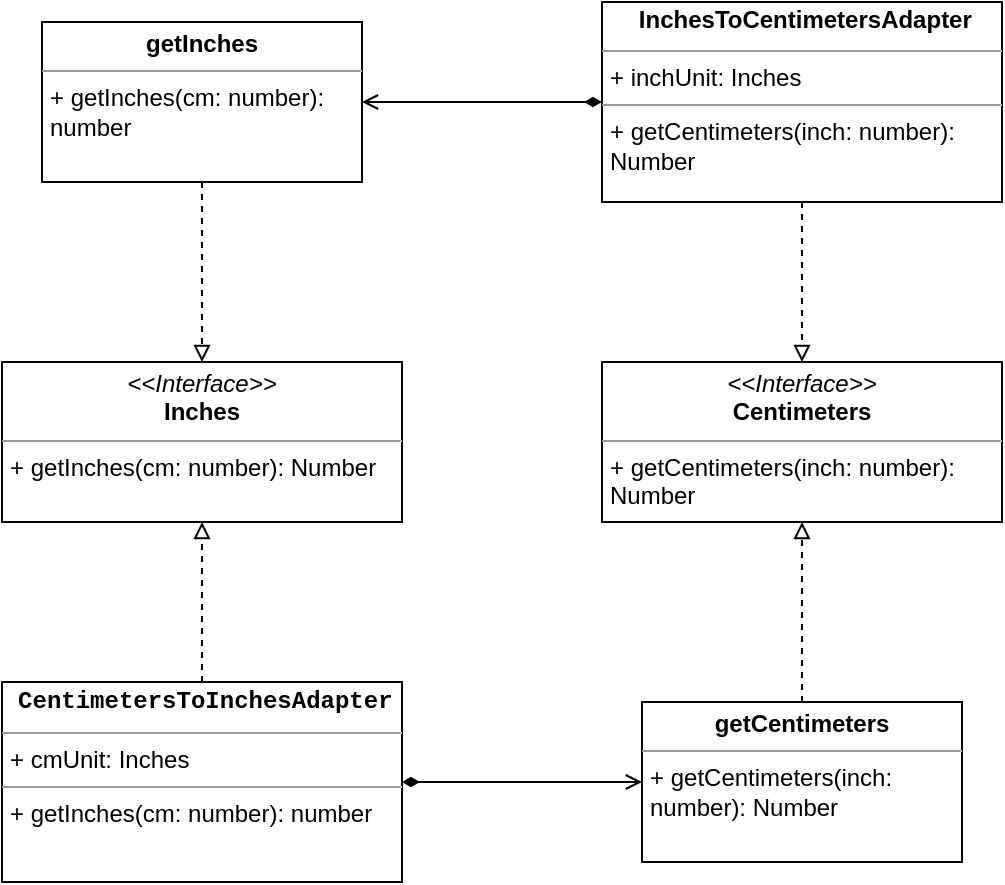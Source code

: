 <mxfile version="16.0.2" type="device" pages="3"><diagram id="yu3-pfT0Qnj1pepUROfM" name="adapter"><mxGraphModel dx="1626" dy="1030" grid="1" gridSize="10" guides="1" tooltips="1" connect="1" arrows="1" fold="1" page="0" pageScale="1" pageWidth="827" pageHeight="1169" math="0" shadow="0"><root><mxCell id="ci6l6H-yHbN5wYf6dq-R-0"/><mxCell id="ci6l6H-yHbN5wYf6dq-R-1" parent="ci6l6H-yHbN5wYf6dq-R-0"/><mxCell id="vp_HyGTmGnoDt3Dgcmqw-0" value="&lt;p style=&quot;margin: 0px ; margin-top: 4px ; text-align: center&quot;&gt;&lt;i&gt;&amp;lt;&amp;lt;Interface&amp;gt;&amp;gt;&lt;/i&gt;&lt;br&gt;&lt;b&gt;Inches&lt;/b&gt;&lt;/p&gt;&lt;hr size=&quot;1&quot;&gt;&lt;p style=&quot;margin: 0px ; margin-left: 4px&quot;&gt;&lt;span&gt;+ getInches(cm: number): Number&lt;/span&gt;&lt;br&gt;&lt;/p&gt;" style="verticalAlign=top;align=left;overflow=fill;fontSize=12;fontFamily=Helvetica;html=1;whiteSpace=wrap;" vertex="1" parent="ci6l6H-yHbN5wYf6dq-R-1"><mxGeometry x="-640" y="120" width="200" height="80" as="geometry"/></mxCell><mxCell id="vp_HyGTmGnoDt3Dgcmqw-1" value="&lt;p style=&quot;margin: 0px ; margin-top: 4px ; text-align: center&quot;&gt;&lt;i&gt;&amp;lt;&amp;lt;Interface&amp;gt;&amp;gt;&lt;/i&gt;&lt;br&gt;&lt;b&gt;Centimeters&lt;/b&gt;&lt;/p&gt;&lt;hr size=&quot;1&quot;&gt;&lt;p style=&quot;margin: 0px ; margin-left: 4px&quot;&gt;&lt;span&gt;+ get&lt;/span&gt;&lt;span style=&quot;text-align: center&quot;&gt;Centimeters&lt;/span&gt;&lt;span&gt;(inch: number): Number&lt;/span&gt;&lt;br&gt;&lt;/p&gt;" style="verticalAlign=top;align=left;overflow=fill;fontSize=12;fontFamily=Helvetica;html=1;whiteSpace=wrap;" vertex="1" parent="ci6l6H-yHbN5wYf6dq-R-1"><mxGeometry x="-340" y="120" width="200" height="80" as="geometry"/></mxCell><mxCell id="vp_HyGTmGnoDt3Dgcmqw-3" style="edgeStyle=orthogonalEdgeStyle;rounded=0;orthogonalLoop=1;jettySize=auto;html=1;exitX=0.5;exitY=1;exitDx=0;exitDy=0;entryX=0.5;entryY=0;entryDx=0;entryDy=0;dashed=1;endArrow=block;endFill=0;" edge="1" parent="ci6l6H-yHbN5wYf6dq-R-1" source="vp_HyGTmGnoDt3Dgcmqw-2" target="vp_HyGTmGnoDt3Dgcmqw-0"><mxGeometry relative="1" as="geometry"/></mxCell><mxCell id="vp_HyGTmGnoDt3Dgcmqw-2" value="&lt;p style=&quot;margin: 0px ; margin-top: 4px ; text-align: center&quot;&gt;&lt;b&gt;getInches&lt;/b&gt;&lt;/p&gt;&lt;hr size=&quot;1&quot;&gt;&lt;p style=&quot;margin: 0px ; margin-left: 4px&quot;&gt;+ getInches(cm: number): number&lt;/p&gt;" style="verticalAlign=top;align=left;overflow=fill;fontSize=12;fontFamily=Helvetica;html=1;whiteSpace=wrap;" vertex="1" parent="ci6l6H-yHbN5wYf6dq-R-1"><mxGeometry x="-620" y="-50" width="160" height="80" as="geometry"/></mxCell><mxCell id="vp_HyGTmGnoDt3Dgcmqw-17" style="edgeStyle=orthogonalEdgeStyle;rounded=0;orthogonalLoop=1;jettySize=auto;html=1;exitX=0;exitY=0.5;exitDx=0;exitDy=0;fontFamily=Helvetica;fontColor=#000000;startArrow=open;startFill=0;endArrow=diamondThin;endFill=1;entryX=1;entryY=0.5;entryDx=0;entryDy=0;" edge="1" parent="ci6l6H-yHbN5wYf6dq-R-1" source="vp_HyGTmGnoDt3Dgcmqw-4" target="vp_HyGTmGnoDt3Dgcmqw-8"><mxGeometry relative="1" as="geometry"><mxPoint x="-360" y="160.435" as="targetPoint"/></mxGeometry></mxCell><mxCell id="vp_HyGTmGnoDt3Dgcmqw-18" style="edgeStyle=orthogonalEdgeStyle;rounded=0;orthogonalLoop=1;jettySize=auto;html=1;exitX=0.5;exitY=0;exitDx=0;exitDy=0;entryX=0.5;entryY=1;entryDx=0;entryDy=0;fontFamily=Helvetica;fontColor=#000000;startArrow=none;startFill=0;endArrow=block;endFill=0;dashed=1;" edge="1" parent="ci6l6H-yHbN5wYf6dq-R-1" source="vp_HyGTmGnoDt3Dgcmqw-4" target="vp_HyGTmGnoDt3Dgcmqw-1"><mxGeometry relative="1" as="geometry"/></mxCell><mxCell id="vp_HyGTmGnoDt3Dgcmqw-4" value="&lt;p style=&quot;margin: 0px ; margin-top: 4px ; text-align: center&quot;&gt;&lt;b&gt;getCentimeters&lt;/b&gt;&lt;/p&gt;&lt;hr size=&quot;1&quot;&gt;&lt;p style=&quot;margin: 0px ; margin-left: 4px&quot;&gt;+ get&lt;span style=&quot;text-align: center&quot;&gt;Centimeters&lt;/span&gt;(inch: number): Number&lt;br&gt;&lt;/p&gt;" style="verticalAlign=top;align=left;overflow=fill;fontSize=12;fontFamily=Helvetica;html=1;whiteSpace=wrap;" vertex="1" parent="ci6l6H-yHbN5wYf6dq-R-1"><mxGeometry x="-320" y="290" width="160" height="80" as="geometry"/></mxCell><mxCell id="vp_HyGTmGnoDt3Dgcmqw-19" style="edgeStyle=orthogonalEdgeStyle;rounded=0;orthogonalLoop=1;jettySize=auto;html=1;exitX=0.5;exitY=1;exitDx=0;exitDy=0;entryX=0.5;entryY=0;entryDx=0;entryDy=0;dashed=1;fontFamily=Helvetica;fontColor=#000000;startArrow=none;startFill=0;endArrow=block;endFill=0;" edge="1" parent="ci6l6H-yHbN5wYf6dq-R-1" source="vp_HyGTmGnoDt3Dgcmqw-6" target="vp_HyGTmGnoDt3Dgcmqw-1"><mxGeometry relative="1" as="geometry"/></mxCell><mxCell id="vp_HyGTmGnoDt3Dgcmqw-20" style="edgeStyle=orthogonalEdgeStyle;rounded=0;orthogonalLoop=1;jettySize=auto;html=1;exitX=0;exitY=0.5;exitDx=0;exitDy=0;entryX=1;entryY=0.5;entryDx=0;entryDy=0;fontFamily=Helvetica;fontColor=#000000;startArrow=diamondThin;startFill=1;endArrow=open;endFill=0;" edge="1" parent="ci6l6H-yHbN5wYf6dq-R-1" source="vp_HyGTmGnoDt3Dgcmqw-6" target="vp_HyGTmGnoDt3Dgcmqw-2"><mxGeometry relative="1" as="geometry"/></mxCell><mxCell id="vp_HyGTmGnoDt3Dgcmqw-6" value="&lt;div style=&quot;text-align: center ; line-height: 18px&quot;&gt;&amp;nbsp;&lt;b&gt;InchesToCentimetersAdapter&lt;/b&gt;&lt;/div&gt;&lt;hr size=&quot;1&quot;&gt;&lt;p style=&quot;margin: 0px ; margin-left: 4px&quot;&gt;+ inchUnit: Inches&lt;/p&gt;&lt;hr size=&quot;1&quot;&gt;&lt;p style=&quot;margin: 0px ; margin-left: 4px&quot;&gt;&lt;span&gt;+ get&lt;/span&gt;&lt;span&gt;Centimeters&lt;/span&gt;&lt;span&gt;(inch: number): Number&lt;/span&gt;&lt;br&gt;&lt;/p&gt;" style="verticalAlign=top;align=left;overflow=fill;fontSize=12;fontFamily=Helvetica;html=1;whiteSpace=wrap;spacingTop=0;" vertex="1" parent="ci6l6H-yHbN5wYf6dq-R-1"><mxGeometry x="-340" y="-60" width="200" height="100" as="geometry"/></mxCell><mxCell id="vp_HyGTmGnoDt3Dgcmqw-10" style="edgeStyle=orthogonalEdgeStyle;rounded=0;orthogonalLoop=1;jettySize=auto;html=1;exitX=0.5;exitY=0;exitDx=0;exitDy=0;entryX=0.5;entryY=1;entryDx=0;entryDy=0;dashed=1;fontFamily=Helvetica;fontColor=#000000;endArrow=block;endFill=0;" edge="1" parent="ci6l6H-yHbN5wYf6dq-R-1" source="vp_HyGTmGnoDt3Dgcmqw-8" target="vp_HyGTmGnoDt3Dgcmqw-0"><mxGeometry relative="1" as="geometry"><Array as="points"><mxPoint x="-540" y="230"/><mxPoint x="-540" y="230"/></Array></mxGeometry></mxCell><mxCell id="vp_HyGTmGnoDt3Dgcmqw-8" value="&lt;div style=&quot;text-align: center ; line-height: 18px&quot;&gt;&amp;nbsp;&lt;span style=&quot;font-family: &amp;#34;menlo&amp;#34; , &amp;#34;monaco&amp;#34; , &amp;#34;courier new&amp;#34; , monospace&quot;&gt;&lt;b&gt;CentimetersToInchesAdapter&lt;/b&gt;&lt;/span&gt;&lt;/div&gt;&lt;hr size=&quot;1&quot;&gt;&lt;p style=&quot;margin: 0px ; margin-left: 4px&quot;&gt;+ cmUnit: Inches&lt;/p&gt;&lt;hr size=&quot;1&quot;&gt;&lt;p style=&quot;margin: 0px ; margin-left: 4px&quot;&gt;+ getInches(cm: number): number&lt;br&gt;&lt;/p&gt;" style="verticalAlign=top;align=left;overflow=fill;fontSize=12;fontFamily=Helvetica;html=1;whiteSpace=wrap;spacingTop=0;" vertex="1" parent="ci6l6H-yHbN5wYf6dq-R-1"><mxGeometry x="-640" y="280" width="200" height="100" as="geometry"/></mxCell></root></mxGraphModel></diagram><diagram id="wPn16GoG2fAsWT_lbN8H" name="bridge"><mxGraphModel dx="1750" dy="1125" grid="1" gridSize="10" guides="1" tooltips="1" connect="1" arrows="1" fold="1" page="0" pageScale="1" pageWidth="827" pageHeight="1169" math="0" shadow="0"><root><mxCell id="Y0rQp_85NjraZDwUoI0J-0"/><mxCell id="Y0rQp_85NjraZDwUoI0J-1" parent="Y0rQp_85NjraZDwUoI0J-0"/><mxCell id="Y0rQp_85NjraZDwUoI0J-18" style="edgeStyle=orthogonalEdgeStyle;rounded=0;orthogonalLoop=1;jettySize=auto;html=1;exitX=0.5;exitY=0;exitDx=0;exitDy=0;entryX=0.5;entryY=1;entryDx=0;entryDy=0;fontFamily=Helvetica;fontColor=#000000;startArrow=diamondThin;startFill=0;endArrow=open;endFill=0;" edge="1" parent="Y0rQp_85NjraZDwUoI0J-1" source="Y0rQp_85NjraZDwUoI0J-2" target="Y0rQp_85NjraZDwUoI0J-3"><mxGeometry relative="1" as="geometry"/></mxCell><mxCell id="Y0rQp_85NjraZDwUoI0J-2" value="&lt;p style=&quot;margin: 0px ; margin-top: 4px ; text-align: center&quot;&gt;&lt;b&gt;Commander&lt;/b&gt;&lt;/p&gt;&lt;hr size=&quot;1&quot;&gt;&lt;p style=&quot;margin: 0px ; margin-left: 4px&quot;&gt;+&amp;nbsp;executeObject: Execute&lt;/p&gt;&lt;hr size=&quot;1&quot;&gt;&lt;div style=&quot;line-height: 18px&quot;&gt;&lt;div&gt;&amp;nbsp;+ constructor(executeObject:&amp;nbsp; &amp;nbsp;Execute)&amp;nbsp; {&lt;/div&gt;&lt;div&gt;&amp;nbsp;this.executeObject = executeObject;&lt;/div&gt;&lt;div&gt;&amp;nbsp;}&lt;/div&gt;&lt;div&gt;&amp;nbsp;+ order(): void {&lt;/div&gt;&lt;div&gt;&amp;nbsp;this.executeObject.operate();&lt;/div&gt;&lt;div&gt;&amp;nbsp;}&lt;/div&gt;&lt;/div&gt;" style="verticalAlign=top;align=left;overflow=fill;fontSize=12;fontFamily=Helvetica;html=1;labelBackgroundColor=none;fontColor=#000000;whiteSpace=wrap;" vertex="1" parent="Y0rQp_85NjraZDwUoI0J-1"><mxGeometry x="-240" y="40" width="200" height="200" as="geometry"/></mxCell><mxCell id="Y0rQp_85NjraZDwUoI0J-3" value="&lt;p style=&quot;margin: 0px ; margin-top: 4px ; text-align: center&quot;&gt;&lt;i&gt;&amp;lt;&amp;lt;Interface&amp;gt;&amp;gt;&lt;/i&gt;&lt;br&gt;&lt;/p&gt;&lt;div style=&quot;text-align: center ; line-height: 18px&quot;&gt;&lt;b&gt;Execute&lt;/b&gt;&lt;/div&gt;&lt;hr size=&quot;1&quot;&gt;&lt;p style=&quot;margin: 0px ; margin-left: 4px&quot;&gt;&lt;span&gt;+ operate(Type): void&lt;/span&gt;&lt;/p&gt;" style="verticalAlign=top;align=left;overflow=fill;fontSize=12;fontFamily=Helvetica;html=1;labelBackgroundColor=none;fontColor=#000000;" vertex="1" parent="Y0rQp_85NjraZDwUoI0J-1"><mxGeometry x="-240" y="-120" width="200" height="80" as="geometry"/></mxCell><mxCell id="Y0rQp_85NjraZDwUoI0J-9" style="edgeStyle=orthogonalEdgeStyle;rounded=0;orthogonalLoop=1;jettySize=auto;html=1;exitX=0.5;exitY=0;exitDx=0;exitDy=0;fontFamily=Helvetica;fontColor=#000000;startArrow=none;startFill=0;endArrow=none;endFill=0;" edge="1" parent="Y0rQp_85NjraZDwUoI0J-1" source="Y0rQp_85NjraZDwUoI0J-4"><mxGeometry relative="1" as="geometry"><mxPoint x="-140" y="280" as="targetPoint"/><Array as="points"><mxPoint x="-360" y="280"/><mxPoint x="-360" y="280"/></Array></mxGeometry></mxCell><mxCell id="Y0rQp_85NjraZDwUoI0J-4" value="&lt;div style=&quot;text-align: center ; line-height: 18px&quot;&gt;&lt;b&gt;ArchersCommander&lt;/b&gt;&lt;/div&gt;&lt;hr size=&quot;1&quot;&gt;&lt;p style=&quot;margin: 0px ; margin-left: 4px&quot;&gt;&lt;span&gt;+ order(): void&lt;/span&gt;&lt;/p&gt;" style="verticalAlign=top;align=left;overflow=fill;fontSize=12;fontFamily=Helvetica;html=1;labelBackgroundColor=none;fontColor=#000000;" vertex="1" parent="Y0rQp_85NjraZDwUoI0J-1"><mxGeometry x="-440" y="320" width="160" height="60" as="geometry"/></mxCell><mxCell id="Y0rQp_85NjraZDwUoI0J-7" style="edgeStyle=orthogonalEdgeStyle;rounded=0;orthogonalLoop=1;jettySize=auto;html=1;exitX=0.5;exitY=0;exitDx=0;exitDy=0;entryX=0.5;entryY=1;entryDx=0;entryDy=0;fontFamily=Helvetica;fontColor=#000000;startArrow=none;startFill=0;endArrow=block;endFill=0;" edge="1" parent="Y0rQp_85NjraZDwUoI0J-1" source="Y0rQp_85NjraZDwUoI0J-5" target="Y0rQp_85NjraZDwUoI0J-2"><mxGeometry relative="1" as="geometry"/></mxCell><mxCell id="Y0rQp_85NjraZDwUoI0J-5" value="&lt;div style=&quot;text-align: center ; line-height: 18px&quot;&gt;&lt;div style=&quot;line-height: 18px&quot;&gt;&lt;b&gt;KnightsCommander&lt;/b&gt;&lt;/div&gt;&lt;/div&gt;&lt;hr size=&quot;1&quot;&gt;&lt;p style=&quot;margin: 0px ; margin-left: 4px&quot;&gt;&lt;span&gt;+ order(): void&lt;/span&gt;&lt;/p&gt;" style="verticalAlign=top;align=left;overflow=fill;fontSize=12;fontFamily=Helvetica;html=1;labelBackgroundColor=none;fontColor=#000000;" vertex="1" parent="Y0rQp_85NjraZDwUoI0J-1"><mxGeometry x="-220" y="320" width="160" height="60" as="geometry"/></mxCell><mxCell id="Y0rQp_85NjraZDwUoI0J-8" style="edgeStyle=orthogonalEdgeStyle;rounded=0;orthogonalLoop=1;jettySize=auto;html=1;exitX=0.5;exitY=0;exitDx=0;exitDy=0;fontFamily=Helvetica;fontColor=#000000;startArrow=none;startFill=0;endArrow=none;endFill=0;" edge="1" parent="Y0rQp_85NjraZDwUoI0J-1" source="Y0rQp_85NjraZDwUoI0J-6"><mxGeometry relative="1" as="geometry"><mxPoint x="-140" y="280" as="targetPoint"/><Array as="points"><mxPoint x="80" y="280"/><mxPoint x="80" y="280"/></Array></mxGeometry></mxCell><mxCell id="Y0rQp_85NjraZDwUoI0J-6" value="&lt;div style=&quot;text-align: center ; line-height: 18px&quot;&gt;&lt;div style=&quot;line-height: 18px&quot;&gt;&lt;b&gt;CavalrysCommander&lt;/b&gt;&lt;/div&gt;&lt;/div&gt;&lt;hr size=&quot;1&quot;&gt;&lt;p style=&quot;margin: 0px ; margin-left: 4px&quot;&gt;&lt;span&gt;+ order(): void&lt;/span&gt;&lt;/p&gt;" style="verticalAlign=top;align=left;overflow=fill;fontSize=12;fontFamily=Helvetica;html=1;labelBackgroundColor=none;fontColor=#000000;" vertex="1" parent="Y0rQp_85NjraZDwUoI0J-1"><mxGeometry y="320" width="160" height="60" as="geometry"/></mxCell><mxCell id="Y0rQp_85NjraZDwUoI0J-17" style="edgeStyle=orthogonalEdgeStyle;rounded=0;orthogonalLoop=1;jettySize=auto;html=1;exitX=0.5;exitY=1;exitDx=0;exitDy=0;dashed=1;fontFamily=Helvetica;fontColor=#000000;startArrow=none;startFill=0;endArrow=none;endFill=0;" edge="1" parent="Y0rQp_85NjraZDwUoI0J-1" source="Y0rQp_85NjraZDwUoI0J-10"><mxGeometry relative="1" as="geometry"><mxPoint x="-140" y="-160" as="targetPoint"/><Array as="points"><mxPoint x="-360" y="-170"/><mxPoint x="-360" y="-170"/></Array></mxGeometry></mxCell><mxCell id="Y0rQp_85NjraZDwUoI0J-10" value="&lt;div style=&quot;text-align: center ; line-height: 18px&quot;&gt;&lt;b&gt;Archer&lt;/b&gt;&lt;/div&gt;&lt;hr size=&quot;1&quot;&gt;&lt;p style=&quot;margin: 0px ; margin-left: 4px&quot;&gt;+ operate(): void&lt;/p&gt;" style="verticalAlign=top;align=left;overflow=fill;fontSize=12;fontFamily=Helvetica;html=1;labelBackgroundColor=none;fontColor=#000000;" vertex="1" parent="Y0rQp_85NjraZDwUoI0J-1"><mxGeometry x="-440" y="-270" width="160" height="60" as="geometry"/></mxCell><mxCell id="Y0rQp_85NjraZDwUoI0J-15" style="edgeStyle=orthogonalEdgeStyle;rounded=0;orthogonalLoop=1;jettySize=auto;html=1;exitX=0.5;exitY=1;exitDx=0;exitDy=0;entryX=0.5;entryY=0;entryDx=0;entryDy=0;fontFamily=Helvetica;fontColor=#000000;startArrow=none;startFill=0;endArrow=block;endFill=0;dashed=1;" edge="1" parent="Y0rQp_85NjraZDwUoI0J-1" source="Y0rQp_85NjraZDwUoI0J-13" target="Y0rQp_85NjraZDwUoI0J-3"><mxGeometry relative="1" as="geometry"/></mxCell><mxCell id="Y0rQp_85NjraZDwUoI0J-13" value="&lt;div style=&quot;text-align: center ; line-height: 18px&quot;&gt;&lt;div style=&quot;line-height: 18px&quot;&gt;&lt;b&gt;Knight&lt;/b&gt;&lt;/div&gt;&lt;/div&gt;&lt;hr size=&quot;1&quot;&gt;&lt;p style=&quot;margin: 0px ; margin-left: 4px&quot;&gt;+ operate(): void&lt;/p&gt;" style="verticalAlign=top;align=left;overflow=fill;fontSize=12;fontFamily=Helvetica;html=1;labelBackgroundColor=none;fontColor=#000000;" vertex="1" parent="Y0rQp_85NjraZDwUoI0J-1"><mxGeometry x="-220" y="-270" width="160" height="60" as="geometry"/></mxCell><mxCell id="Y0rQp_85NjraZDwUoI0J-16" style="edgeStyle=orthogonalEdgeStyle;rounded=0;orthogonalLoop=1;jettySize=auto;html=1;exitX=0.5;exitY=1;exitDx=0;exitDy=0;dashed=1;fontFamily=Helvetica;fontColor=#000000;startArrow=none;startFill=0;endArrow=none;endFill=0;" edge="1" parent="Y0rQp_85NjraZDwUoI0J-1" source="Y0rQp_85NjraZDwUoI0J-14"><mxGeometry relative="1" as="geometry"><mxPoint x="-140" y="-160" as="targetPoint"/><Array as="points"><mxPoint x="80" y="-160"/><mxPoint x="80" y="-160"/></Array></mxGeometry></mxCell><mxCell id="Y0rQp_85NjraZDwUoI0J-14" value="&lt;div style=&quot;text-align: center ; line-height: 18px&quot;&gt;&lt;div style=&quot;line-height: 18px&quot;&gt;&lt;b&gt;Cavalry&lt;/b&gt;&lt;/div&gt;&lt;/div&gt;&lt;hr size=&quot;1&quot;&gt;&lt;p style=&quot;margin: 0px ; margin-left: 4px&quot;&gt;+ operate(): void&lt;/p&gt;" style="verticalAlign=top;align=left;overflow=fill;fontSize=12;fontFamily=Helvetica;html=1;labelBackgroundColor=none;fontColor=#000000;" vertex="1" parent="Y0rQp_85NjraZDwUoI0J-1"><mxGeometry y="-270" width="160" height="60" as="geometry"/></mxCell></root></mxGraphModel></diagram><diagram id="_6Ngrj8-mfABJLzPicUa" name="composite"><mxGraphModel dx="976" dy="439" grid="1" gridSize="10" guides="1" tooltips="1" connect="1" arrows="1" fold="1" page="0" pageScale="1" pageWidth="827" pageHeight="1169" math="0" shadow="0"><root><mxCell id="pOOr33Glj8gLetFBLCi8-0"/><mxCell id="pOOr33Glj8gLetFBLCi8-1" parent="pOOr33Glj8gLetFBLCi8-0"/><mxCell id="pOOr33Glj8gLetFBLCi8-2" value="&lt;p style=&quot;margin: 0px ; margin-top: 4px ; text-align: center&quot;&gt;&lt;i&gt;&amp;lt;&amp;lt;Interface&amp;gt;&amp;gt;&lt;/i&gt;&lt;br&gt;&lt;b&gt;UnitsObject&lt;/b&gt;&lt;/p&gt;&lt;hr size=&quot;1&quot;&gt;&lt;p style=&quot;margin: 0px ; margin-left: 4px&quot;&gt;+ title: string&lt;/p&gt;&lt;hr size=&quot;1&quot;&gt;&lt;p style=&quot;margin: 0px ; margin-left: 4px&quot;&gt;+ operate(): void&lt;/p&gt;" style="verticalAlign=top;align=left;overflow=fill;fontSize=12;fontFamily=Helvetica;html=1;labelBackgroundColor=none;fontColor=#000000;" vertex="1" parent="pOOr33Glj8gLetFBLCi8-1"><mxGeometry x="-40" y="50" width="160" height="100" as="geometry"/></mxCell><mxCell id="pOOr33Glj8gLetFBLCi8-6" style="edgeStyle=orthogonalEdgeStyle;rounded=0;orthogonalLoop=1;jettySize=auto;html=1;exitX=0.5;exitY=0;exitDx=0;exitDy=0;fontFamily=Helvetica;fontColor=#000000;startArrow=none;startFill=0;endArrow=none;endFill=0;dashed=1;" edge="1" parent="pOOr33Glj8gLetFBLCi8-1" source="pOOr33Glj8gLetFBLCi8-3"><mxGeometry relative="1" as="geometry"><mxPoint x="40" y="200" as="targetPoint"/><Array as="points"><mxPoint x="160" y="200"/><mxPoint x="160" y="200"/></Array></mxGeometry></mxCell><mxCell id="pOOr33Glj8gLetFBLCi8-7" style="edgeStyle=orthogonalEdgeStyle;rounded=0;orthogonalLoop=1;jettySize=auto;html=1;exitX=0.75;exitY=0;exitDx=0;exitDy=0;fontFamily=Helvetica;fontColor=#000000;startArrow=diamondThin;startFill=0;endArrow=open;endFill=0;entryX=1;entryY=0.5;entryDx=0;entryDy=0;" edge="1" parent="pOOr33Glj8gLetFBLCi8-1" source="pOOr33Glj8gLetFBLCi8-3" target="pOOr33Glj8gLetFBLCi8-2"><mxGeometry relative="1" as="geometry"><mxPoint x="200" y="-40" as="targetPoint"/><Array as="points"><mxPoint x="200" y="100"/></Array></mxGeometry></mxCell><mxCell id="pOOr33Glj8gLetFBLCi8-3" value="&lt;p style=&quot;margin: 0px ; margin-top: 4px ; text-align: center&quot;&gt;&lt;b&gt;Team&lt;/b&gt;&lt;/p&gt;&lt;hr size=&quot;1&quot;&gt;&lt;p style=&quot;margin: 0px ; margin-left: 4px&quot;&gt;+ title: string&lt;/p&gt;&lt;p style=&quot;margin: 0px ; margin-left: 4px&quot;&gt;+ unitsArr: UnitsObj[]&lt;/p&gt;&lt;hr size=&quot;1&quot;&gt;&lt;p style=&quot;margin: 0px ; margin-left: 4px&quot;&gt;+ operate(): void&lt;/p&gt;&lt;p style=&quot;margin: 0px ; margin-left: 4px&quot;&gt;+ addUnits(): void&lt;/p&gt;&lt;p style=&quot;margin: 0px ; margin-left: 4px&quot;&gt;+ goneUnit(): void&lt;/p&gt;" style="verticalAlign=top;align=left;overflow=fill;fontSize=12;fontFamily=Helvetica;html=1;labelBackgroundColor=none;fontColor=#000000;" vertex="1" parent="pOOr33Glj8gLetFBLCi8-1"><mxGeometry x="80" y="240" width="160" height="120" as="geometry"/></mxCell><mxCell id="pOOr33Glj8gLetFBLCi8-5" style="edgeStyle=orthogonalEdgeStyle;rounded=0;orthogonalLoop=1;jettySize=auto;html=1;exitX=0.5;exitY=0;exitDx=0;exitDy=0;fontFamily=Helvetica;fontColor=#000000;startArrow=none;startFill=0;endArrow=block;endFill=0;entryX=0.5;entryY=1;entryDx=0;entryDy=0;dashed=1;" edge="1" parent="pOOr33Glj8gLetFBLCi8-1" source="pOOr33Glj8gLetFBLCi8-4" target="pOOr33Glj8gLetFBLCi8-2"><mxGeometry relative="1" as="geometry"><mxPoint x="40" y="160" as="targetPoint"/><Array as="points"><mxPoint x="-80" y="200"/><mxPoint x="40" y="200"/></Array></mxGeometry></mxCell><mxCell id="pOOr33Glj8gLetFBLCi8-4" value="&lt;p style=&quot;margin: 0px ; margin-top: 4px ; text-align: center&quot;&gt;&lt;b&gt;Operators&lt;/b&gt;&lt;/p&gt;&lt;hr size=&quot;1&quot;&gt;&lt;p style=&quot;margin: 0px ; margin-left: 4px&quot;&gt;+ title: string&lt;/p&gt;&lt;hr size=&quot;1&quot;&gt;&lt;p style=&quot;margin: 0px ; margin-left: 4px&quot;&gt;+ operate(): void&lt;/p&gt;" style="verticalAlign=top;align=left;overflow=fill;fontSize=12;fontFamily=Helvetica;html=1;labelBackgroundColor=none;fontColor=#000000;" vertex="1" parent="pOOr33Glj8gLetFBLCi8-1"><mxGeometry x="-160" y="260" width="160" height="80" as="geometry"/></mxCell></root></mxGraphModel></diagram></mxfile>